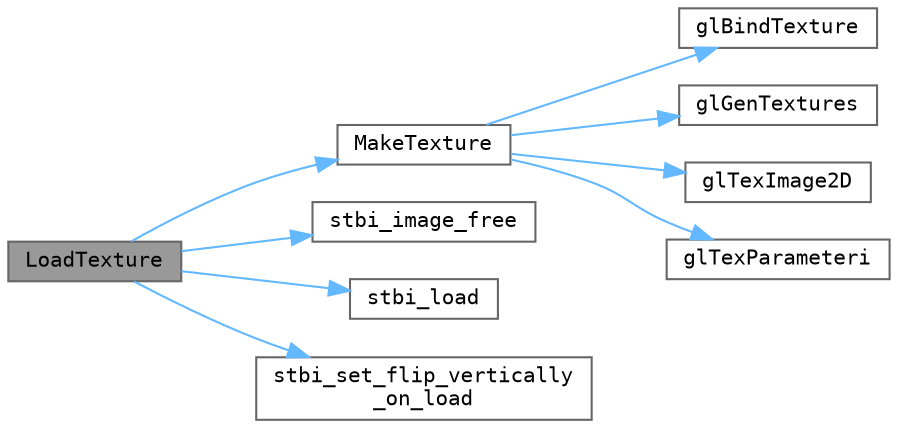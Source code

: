 digraph "LoadTexture"
{
 // LATEX_PDF_SIZE
  bgcolor="transparent";
  edge [fontname=Terminal,fontsize=10,labelfontname=Helvetica,labelfontsize=10];
  node [fontname=Terminal,fontsize=10,shape=box,height=0.2,width=0.4];
  rankdir="LR";
  Node1 [label="LoadTexture",height=0.2,width=0.4,color="gray40", fillcolor="grey60", style="filled", fontcolor="black",tooltip="Loads a texture from file"];
  Node1 -> Node2 [color="steelblue1",style="solid"];
  Node2 [label="MakeTexture",height=0.2,width=0.4,color="grey40", fillcolor="white", style="filled",URL="$_renderer_8cpp.html#a4200fd24c96e771a51d8cb0caeb20cb3",tooltip="Builds a texture"];
  Node2 -> Node3 [color="steelblue1",style="solid"];
  Node3 [label="glBindTexture",height=0.2,width=0.4,color="grey40", fillcolor="white", style="filled",URL="$glew_8h.html#a940f58f3728713267a58e2d09ff602b2",tooltip=" "];
  Node2 -> Node4 [color="steelblue1",style="solid"];
  Node4 [label="glGenTextures",height=0.2,width=0.4,color="grey40", fillcolor="white", style="filled",URL="$glew_8h.html#a99e77ebf136a8c511226cf705049a305",tooltip=" "];
  Node2 -> Node5 [color="steelblue1",style="solid"];
  Node5 [label="glTexImage2D",height=0.2,width=0.4,color="grey40", fillcolor="white", style="filled",URL="$glew_8h.html#ae0c4b34c030bad60c4e2b94cd0a6d804",tooltip=" "];
  Node2 -> Node6 [color="steelblue1",style="solid"];
  Node6 [label="glTexParameteri",height=0.2,width=0.4,color="grey40", fillcolor="white", style="filled",URL="$glew_8h.html#ac8dbabff536e520bc700960dadd8d787",tooltip=" "];
  Node1 -> Node7 [color="steelblue1",style="solid"];
  Node7 [label="stbi_image_free",height=0.2,width=0.4,color="grey40", fillcolor="white", style="filled",URL="$stb__image_8h.html#ad3e11bb44412a7ba348acfbad09caacb",tooltip=" "];
  Node1 -> Node8 [color="steelblue1",style="solid"];
  Node8 [label="stbi_load",height=0.2,width=0.4,color="grey40", fillcolor="white", style="filled",URL="$stb__image_8h.html#ad3fc296ba0778df0a8094e20da82deab",tooltip=" "];
  Node1 -> Node9 [color="steelblue1",style="solid"];
  Node9 [label="stbi_set_flip_vertically\l_on_load",height=0.2,width=0.4,color="grey40", fillcolor="white", style="filled",URL="$stb__image_8h.html#ab89c177fc52f1bb2dc1c05e48129a0a4",tooltip=" "];
}
